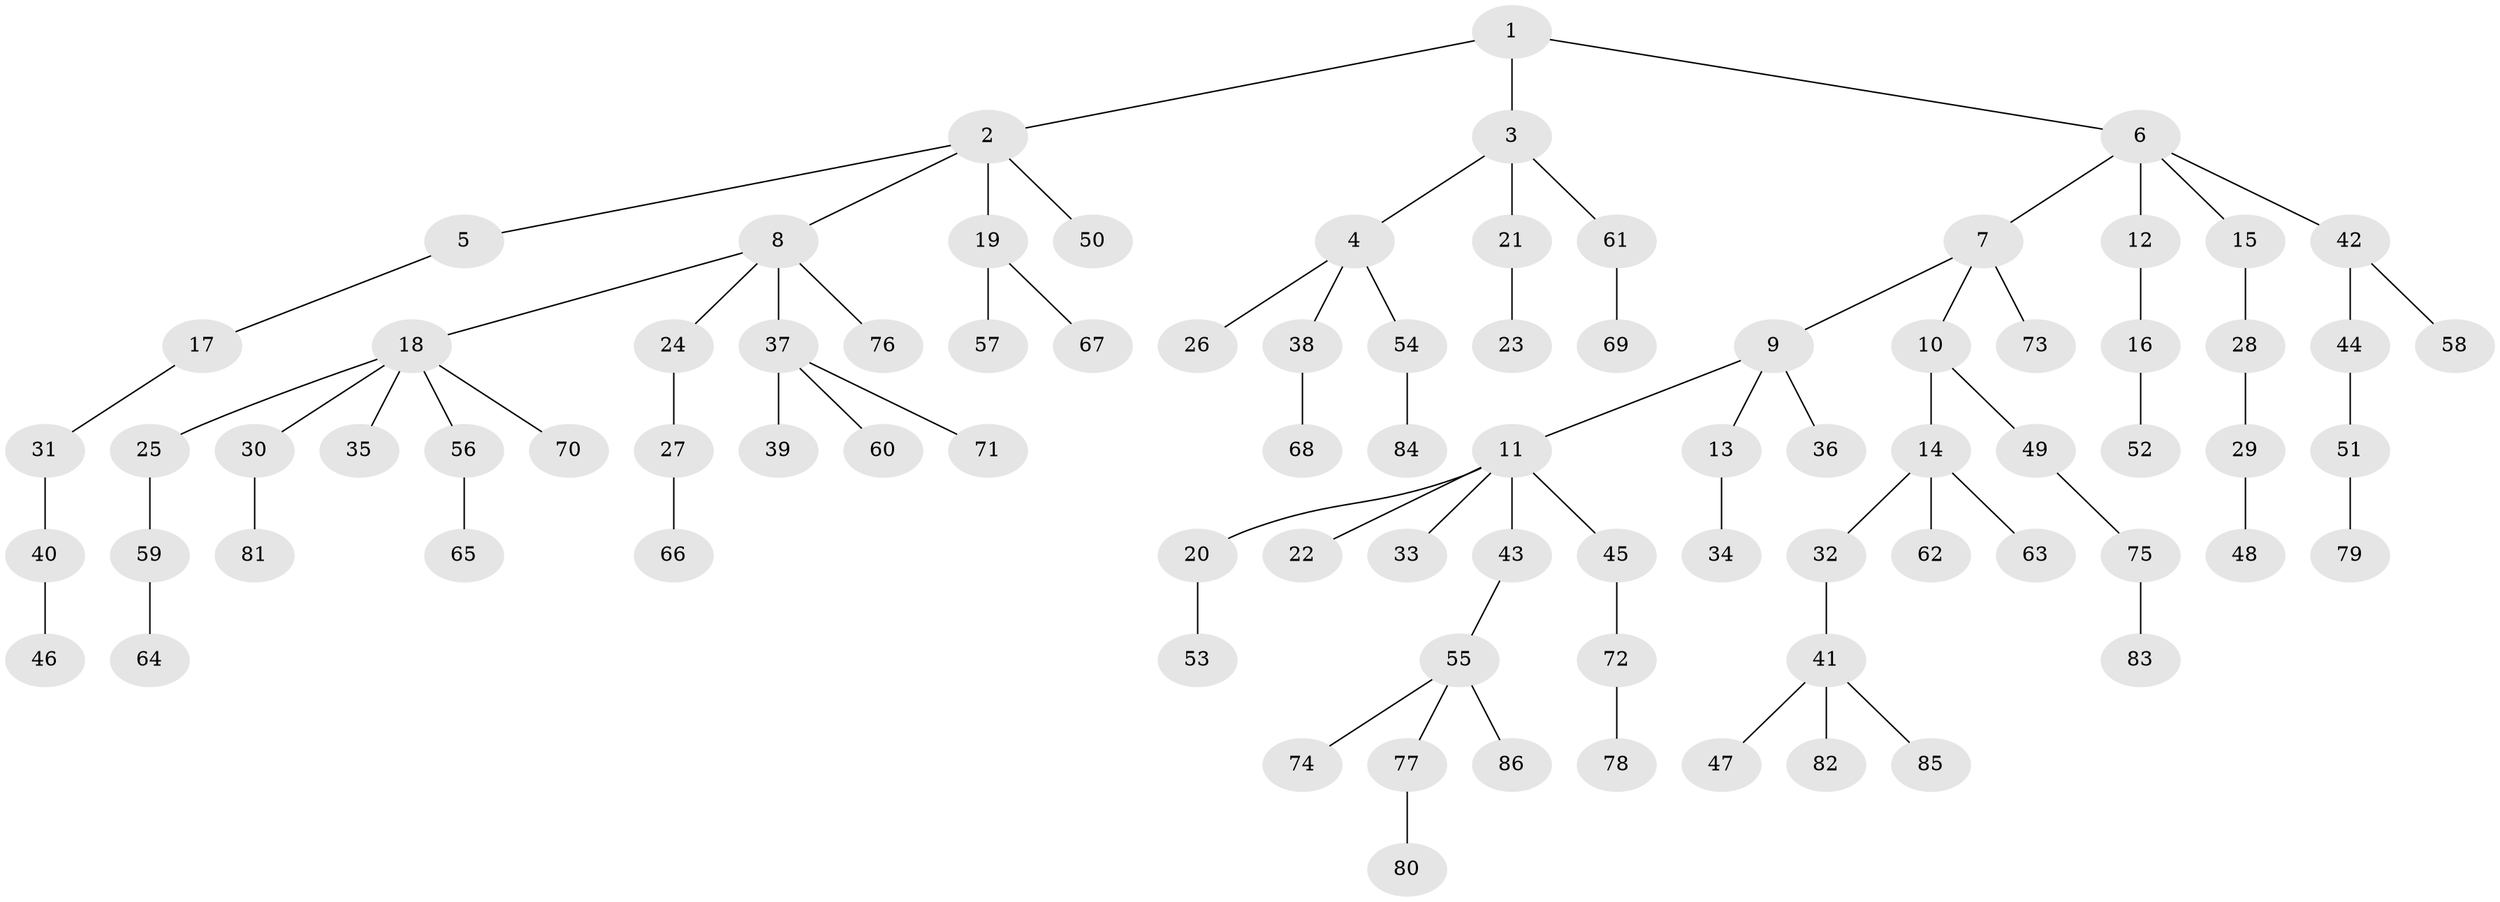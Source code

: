 // coarse degree distribution, {1: 0.6046511627906976, 4: 0.11627906976744186, 2: 0.20930232558139536, 5: 0.046511627906976744, 10: 0.023255813953488372}
// Generated by graph-tools (version 1.1) at 2025/55/03/04/25 21:55:46]
// undirected, 86 vertices, 85 edges
graph export_dot {
graph [start="1"]
  node [color=gray90,style=filled];
  1;
  2;
  3;
  4;
  5;
  6;
  7;
  8;
  9;
  10;
  11;
  12;
  13;
  14;
  15;
  16;
  17;
  18;
  19;
  20;
  21;
  22;
  23;
  24;
  25;
  26;
  27;
  28;
  29;
  30;
  31;
  32;
  33;
  34;
  35;
  36;
  37;
  38;
  39;
  40;
  41;
  42;
  43;
  44;
  45;
  46;
  47;
  48;
  49;
  50;
  51;
  52;
  53;
  54;
  55;
  56;
  57;
  58;
  59;
  60;
  61;
  62;
  63;
  64;
  65;
  66;
  67;
  68;
  69;
  70;
  71;
  72;
  73;
  74;
  75;
  76;
  77;
  78;
  79;
  80;
  81;
  82;
  83;
  84;
  85;
  86;
  1 -- 2;
  1 -- 3;
  1 -- 6;
  2 -- 5;
  2 -- 8;
  2 -- 19;
  2 -- 50;
  3 -- 4;
  3 -- 21;
  3 -- 61;
  4 -- 26;
  4 -- 38;
  4 -- 54;
  5 -- 17;
  6 -- 7;
  6 -- 12;
  6 -- 15;
  6 -- 42;
  7 -- 9;
  7 -- 10;
  7 -- 73;
  8 -- 18;
  8 -- 24;
  8 -- 37;
  8 -- 76;
  9 -- 11;
  9 -- 13;
  9 -- 36;
  10 -- 14;
  10 -- 49;
  11 -- 20;
  11 -- 22;
  11 -- 33;
  11 -- 43;
  11 -- 45;
  12 -- 16;
  13 -- 34;
  14 -- 32;
  14 -- 62;
  14 -- 63;
  15 -- 28;
  16 -- 52;
  17 -- 31;
  18 -- 25;
  18 -- 30;
  18 -- 35;
  18 -- 56;
  18 -- 70;
  19 -- 57;
  19 -- 67;
  20 -- 53;
  21 -- 23;
  24 -- 27;
  25 -- 59;
  27 -- 66;
  28 -- 29;
  29 -- 48;
  30 -- 81;
  31 -- 40;
  32 -- 41;
  37 -- 39;
  37 -- 60;
  37 -- 71;
  38 -- 68;
  40 -- 46;
  41 -- 47;
  41 -- 82;
  41 -- 85;
  42 -- 44;
  42 -- 58;
  43 -- 55;
  44 -- 51;
  45 -- 72;
  49 -- 75;
  51 -- 79;
  54 -- 84;
  55 -- 74;
  55 -- 77;
  55 -- 86;
  56 -- 65;
  59 -- 64;
  61 -- 69;
  72 -- 78;
  75 -- 83;
  77 -- 80;
}
